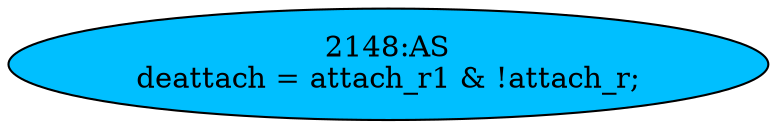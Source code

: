 strict digraph "" {
	node [label="\N"];
	"2148:AS"	 [ast="<pyverilog.vparser.ast.Assign object at 0x7f0a38dad990>",
		def_var="['deattach']",
		fillcolor=deepskyblue,
		label="2148:AS
deattach = attach_r1 & !attach_r;",
		statements="[]",
		style=filled,
		typ=Assign,
		use_var="['attach_r1', 'attach_r']"];
}
